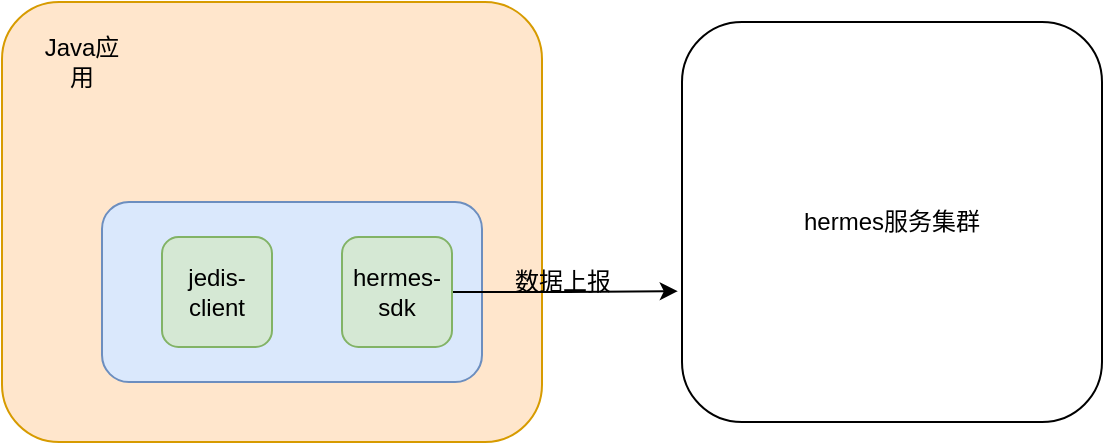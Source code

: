 <mxfile version="14.5.10" type="github"><diagram id="gXrh-mdATKatSYAEBzZh" name="第 1 页"><mxGraphModel dx="1422" dy="713" grid="1" gridSize="10" guides="1" tooltips="1" connect="1" arrows="1" fold="1" page="1" pageScale="1" pageWidth="827" pageHeight="1169" math="0" shadow="0"><root><mxCell id="0"/><mxCell id="1" parent="0"/><mxCell id="vkWtis4E-WUzNOPeQbyU-3" value="" style="rounded=1;whiteSpace=wrap;html=1;arcSize=13;fillColor=#ffe6cc;strokeColor=#d79b00;" parent="1" vertex="1"><mxGeometry x="120" y="100" width="270" height="220" as="geometry"/></mxCell><mxCell id="vkWtis4E-WUzNOPeQbyU-5" value="" style="rounded=1;whiteSpace=wrap;html=1;fillColor=#dae8fc;strokeColor=#6c8ebf;" parent="1" vertex="1"><mxGeometry x="170" y="200" width="190" height="90" as="geometry"/></mxCell><mxCell id="vkWtis4E-WUzNOPeQbyU-6" value="Java应用" style="text;html=1;strokeColor=none;fillColor=none;align=center;verticalAlign=middle;whiteSpace=wrap;rounded=0;" parent="1" vertex="1"><mxGeometry x="140" y="120" width="40" height="20" as="geometry"/></mxCell><mxCell id="vkWtis4E-WUzNOPeQbyU-11" style="edgeStyle=orthogonalEdgeStyle;rounded=0;orthogonalLoop=1;jettySize=auto;html=1;exitX=1;exitY=0.5;exitDx=0;exitDy=0;entryX=-0.01;entryY=0.673;entryDx=0;entryDy=0;entryPerimeter=0;" parent="1" source="vkWtis4E-WUzNOPeQbyU-8" target="vkWtis4E-WUzNOPeQbyU-10" edge="1"><mxGeometry relative="1" as="geometry"/></mxCell><mxCell id="vkWtis4E-WUzNOPeQbyU-8" value="hermes-sdk" style="rounded=1;whiteSpace=wrap;html=1;fillColor=#d5e8d4;strokeColor=#82b366;" parent="1" vertex="1"><mxGeometry x="290" y="217.5" width="55" height="55" as="geometry"/></mxCell><mxCell id="vkWtis4E-WUzNOPeQbyU-9" value="jedis-client" style="rounded=1;whiteSpace=wrap;html=1;fillColor=#d5e8d4;strokeColor=#82b366;" parent="1" vertex="1"><mxGeometry x="200" y="217.5" width="55" height="55" as="geometry"/></mxCell><mxCell id="vkWtis4E-WUzNOPeQbyU-10" value="hermes服务集群" style="rounded=1;whiteSpace=wrap;html=1;" parent="1" vertex="1"><mxGeometry x="460" y="110" width="210" height="200" as="geometry"/></mxCell><mxCell id="vkWtis4E-WUzNOPeQbyU-12" value="数据上报" style="text;html=1;align=center;verticalAlign=middle;resizable=0;points=[];autosize=1;" parent="1" vertex="1"><mxGeometry x="370" y="230" width="60" height="20" as="geometry"/></mxCell></root></mxGraphModel></diagram></mxfile>